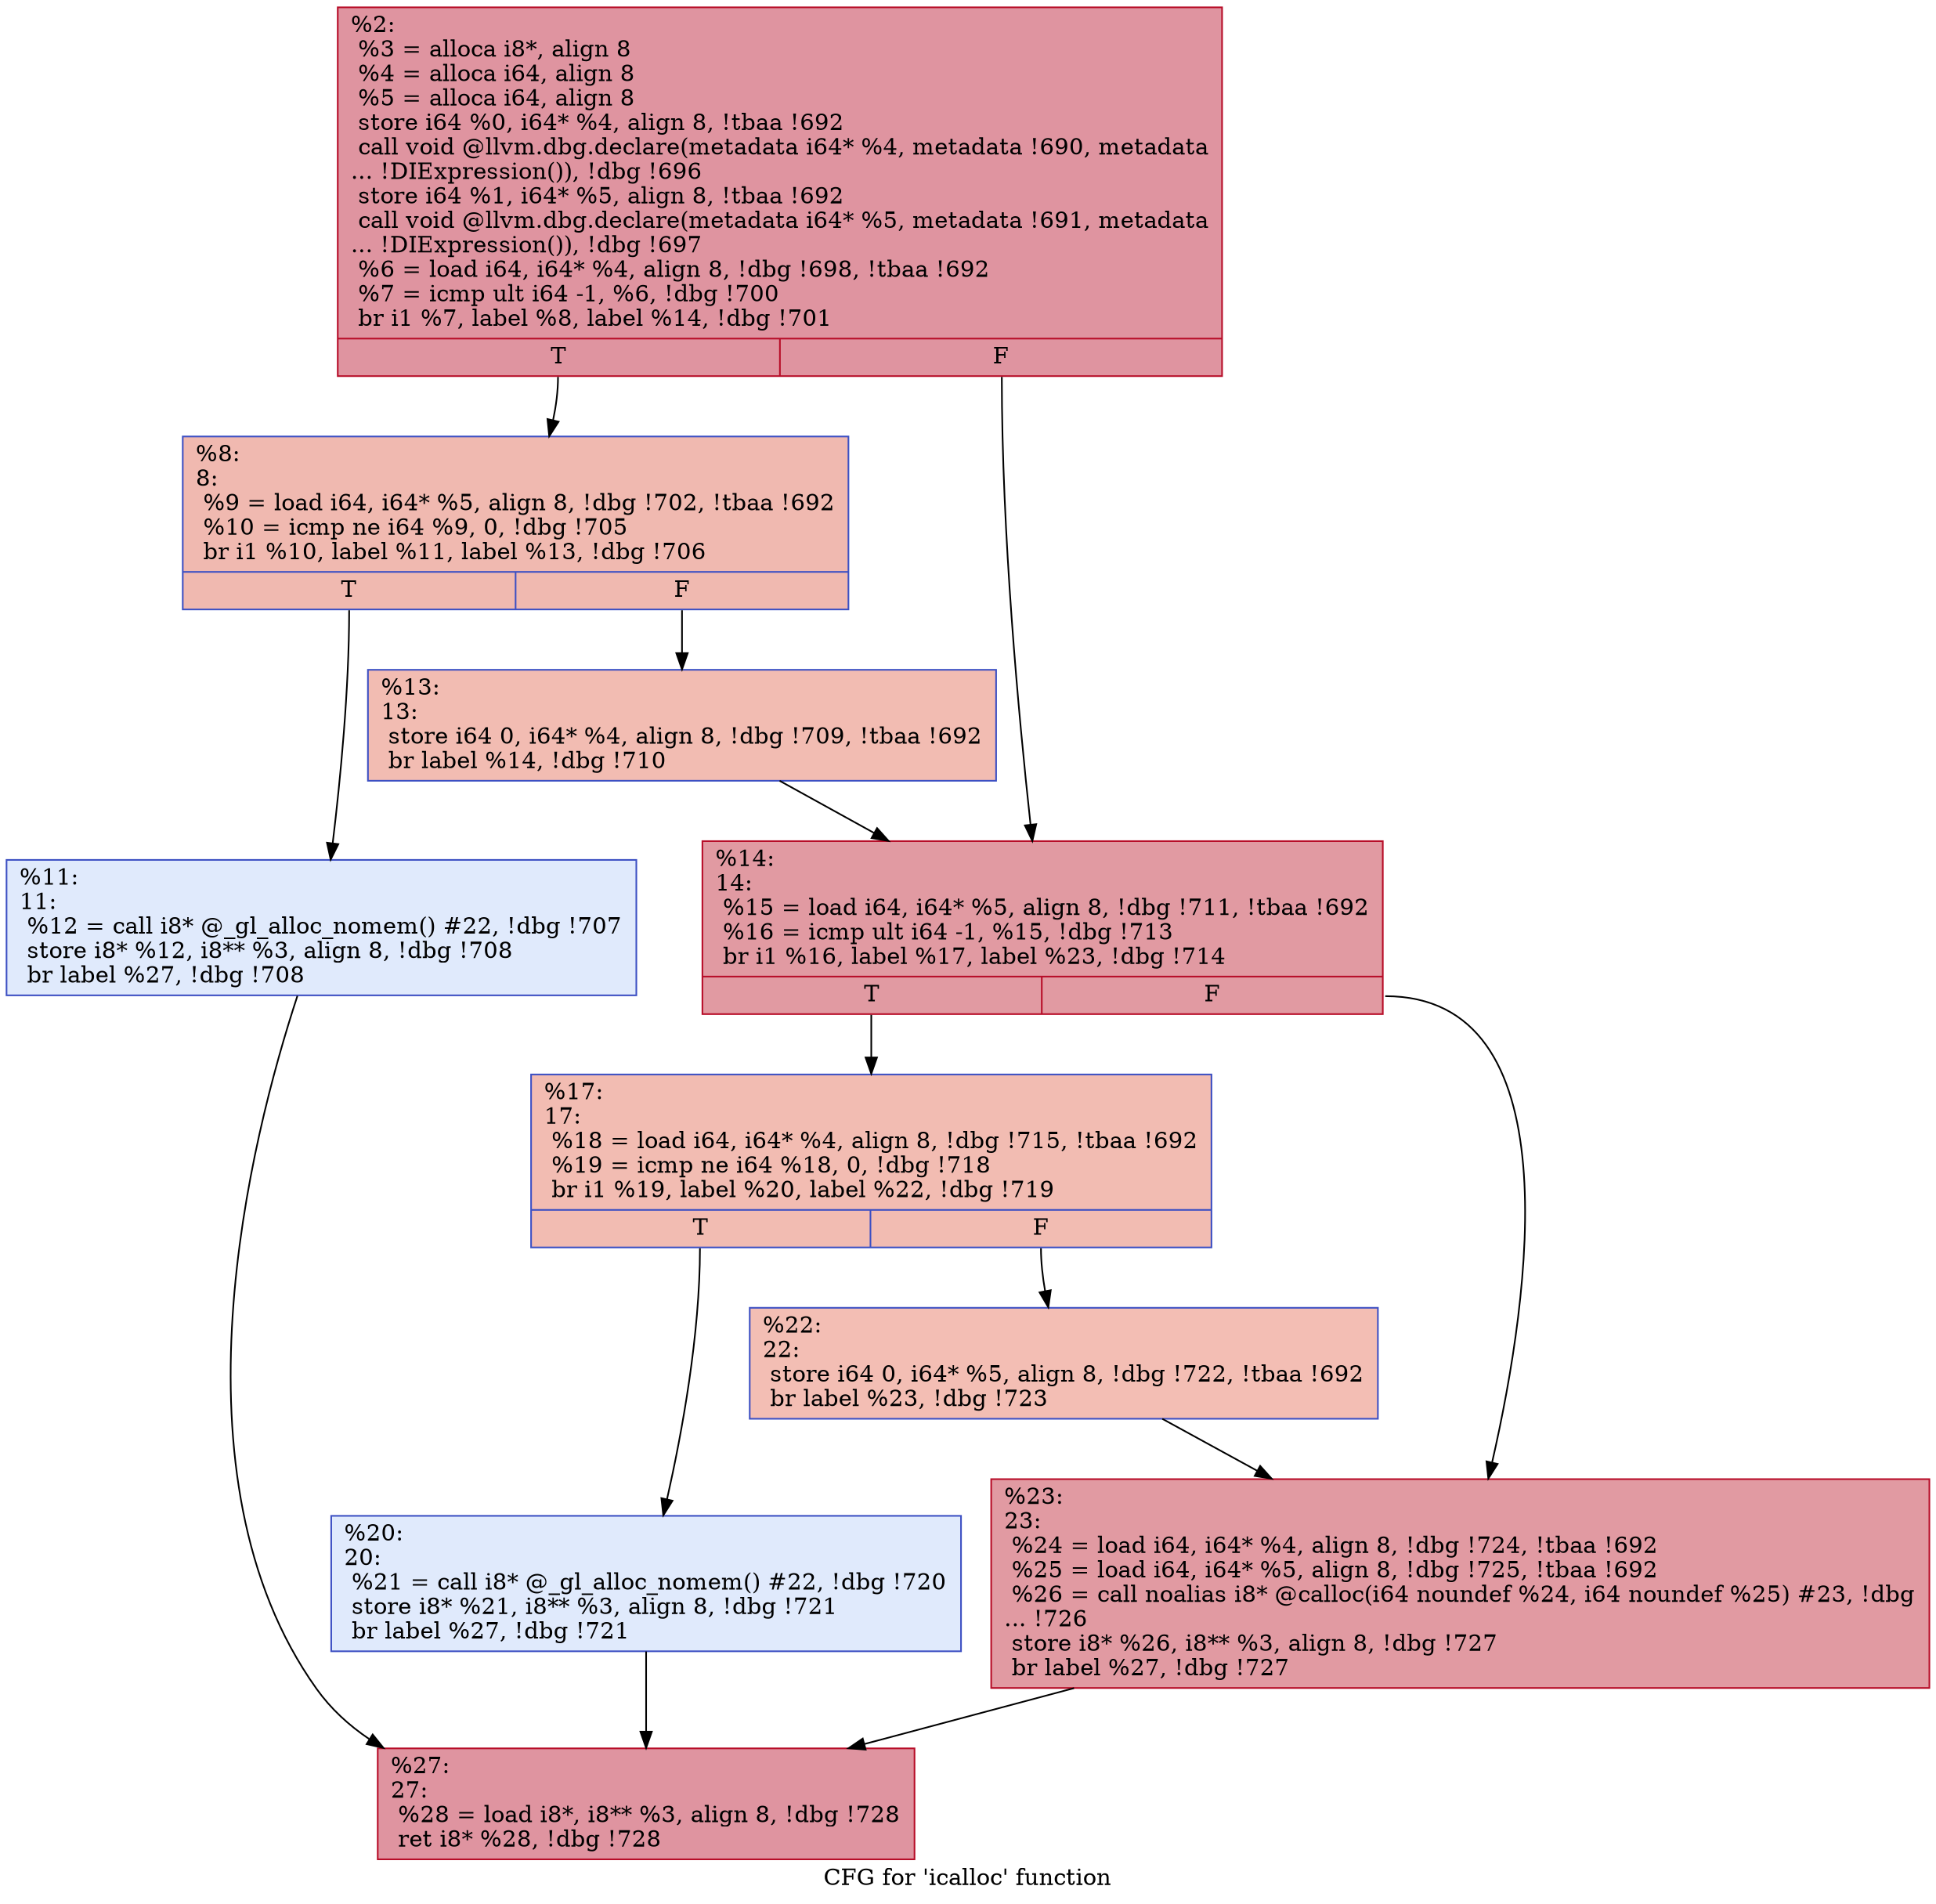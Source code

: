 digraph "CFG for 'icalloc' function" {
	label="CFG for 'icalloc' function";

	Node0x66cb80 [shape=record,color="#b70d28ff", style=filled, fillcolor="#b70d2870",label="{%2:\l  %3 = alloca i8*, align 8\l  %4 = alloca i64, align 8\l  %5 = alloca i64, align 8\l  store i64 %0, i64* %4, align 8, !tbaa !692\l  call void @llvm.dbg.declare(metadata i64* %4, metadata !690, metadata\l... !DIExpression()), !dbg !696\l  store i64 %1, i64* %5, align 8, !tbaa !692\l  call void @llvm.dbg.declare(metadata i64* %5, metadata !691, metadata\l... !DIExpression()), !dbg !697\l  %6 = load i64, i64* %4, align 8, !dbg !698, !tbaa !692\l  %7 = icmp ult i64 -1, %6, !dbg !700\l  br i1 %7, label %8, label %14, !dbg !701\l|{<s0>T|<s1>F}}"];
	Node0x66cb80:s0 -> Node0x66cc30;
	Node0x66cb80:s1 -> Node0x66cd20;
	Node0x66cc30 [shape=record,color="#3d50c3ff", style=filled, fillcolor="#de614d70",label="{%8:\l8:                                                \l  %9 = load i64, i64* %5, align 8, !dbg !702, !tbaa !692\l  %10 = icmp ne i64 %9, 0, !dbg !705\l  br i1 %10, label %11, label %13, !dbg !706\l|{<s0>T|<s1>F}}"];
	Node0x66cc30:s0 -> Node0x66cc80;
	Node0x66cc30:s1 -> Node0x66ccd0;
	Node0x66cc80 [shape=record,color="#3d50c3ff", style=filled, fillcolor="#b9d0f970",label="{%11:\l11:                                               \l  %12 = call i8* @_gl_alloc_nomem() #22, !dbg !707\l  store i8* %12, i8** %3, align 8, !dbg !708\l  br label %27, !dbg !708\l}"];
	Node0x66cc80 -> Node0x66ceb0;
	Node0x66ccd0 [shape=record,color="#3d50c3ff", style=filled, fillcolor="#e1675170",label="{%13:\l13:                                               \l  store i64 0, i64* %4, align 8, !dbg !709, !tbaa !692\l  br label %14, !dbg !710\l}"];
	Node0x66ccd0 -> Node0x66cd20;
	Node0x66cd20 [shape=record,color="#b70d28ff", style=filled, fillcolor="#bb1b2c70",label="{%14:\l14:                                               \l  %15 = load i64, i64* %5, align 8, !dbg !711, !tbaa !692\l  %16 = icmp ult i64 -1, %15, !dbg !713\l  br i1 %16, label %17, label %23, !dbg !714\l|{<s0>T|<s1>F}}"];
	Node0x66cd20:s0 -> Node0x66cd70;
	Node0x66cd20:s1 -> Node0x66ce60;
	Node0x66cd70 [shape=record,color="#3d50c3ff", style=filled, fillcolor="#e1675170",label="{%17:\l17:                                               \l  %18 = load i64, i64* %4, align 8, !dbg !715, !tbaa !692\l  %19 = icmp ne i64 %18, 0, !dbg !718\l  br i1 %19, label %20, label %22, !dbg !719\l|{<s0>T|<s1>F}}"];
	Node0x66cd70:s0 -> Node0x66cdc0;
	Node0x66cd70:s1 -> Node0x66ce10;
	Node0x66cdc0 [shape=record,color="#3d50c3ff", style=filled, fillcolor="#b9d0f970",label="{%20:\l20:                                               \l  %21 = call i8* @_gl_alloc_nomem() #22, !dbg !720\l  store i8* %21, i8** %3, align 8, !dbg !721\l  br label %27, !dbg !721\l}"];
	Node0x66cdc0 -> Node0x66ceb0;
	Node0x66ce10 [shape=record,color="#3d50c3ff", style=filled, fillcolor="#e36c5570",label="{%22:\l22:                                               \l  store i64 0, i64* %5, align 8, !dbg !722, !tbaa !692\l  br label %23, !dbg !723\l}"];
	Node0x66ce10 -> Node0x66ce60;
	Node0x66ce60 [shape=record,color="#b70d28ff", style=filled, fillcolor="#bb1b2c70",label="{%23:\l23:                                               \l  %24 = load i64, i64* %4, align 8, !dbg !724, !tbaa !692\l  %25 = load i64, i64* %5, align 8, !dbg !725, !tbaa !692\l  %26 = call noalias i8* @calloc(i64 noundef %24, i64 noundef %25) #23, !dbg\l... !726\l  store i8* %26, i8** %3, align 8, !dbg !727\l  br label %27, !dbg !727\l}"];
	Node0x66ce60 -> Node0x66ceb0;
	Node0x66ceb0 [shape=record,color="#b70d28ff", style=filled, fillcolor="#b70d2870",label="{%27:\l27:                                               \l  %28 = load i8*, i8** %3, align 8, !dbg !728\l  ret i8* %28, !dbg !728\l}"];
}
